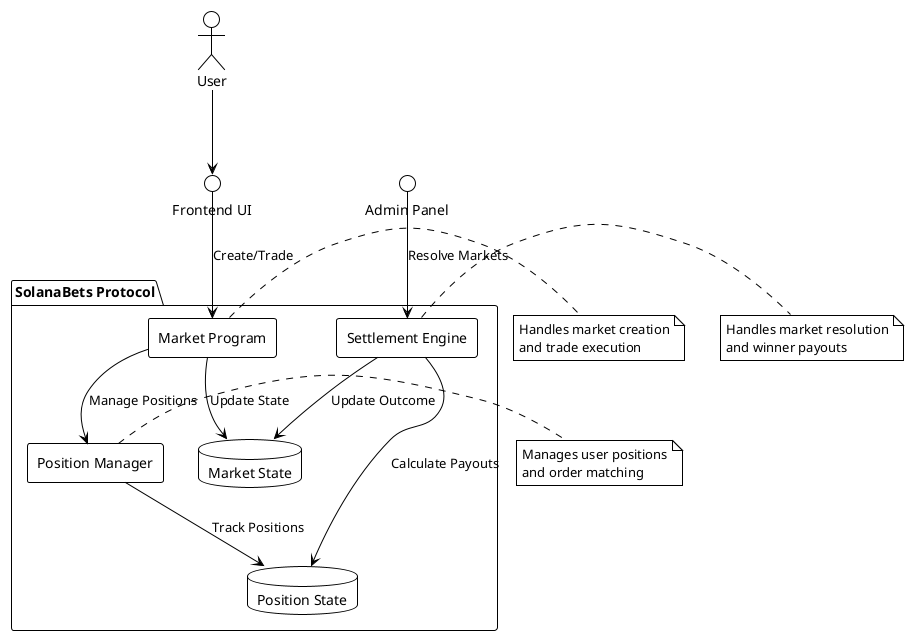 @startuml
!theme plain
skinparam componentStyle rectangle

package "SolanaBets Protocol" {
    [Market Program] as MP
    [Position Manager] as PM
    [Settlement Engine] as SE
    database "Market State" as MS
    database "Position State" as PS
}

actor User
interface "Frontend UI" as UI
interface "Admin Panel" as AP

User --> UI
UI --> MP : Create/Trade
AP --> SE : Resolve Markets
MP --> MS : Update State
MP --> PM : Manage Positions
PM --> PS : Track Positions
SE --> MS : Update Outcome
SE --> PS : Calculate Payouts

note right of MP
  Handles market creation
  and trade execution
end note

note right of PM
  Manages user positions
  and order matching
end note

note right of SE
  Handles market resolution
  and winner payouts
end note
@enduml
